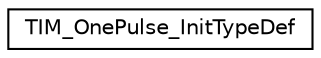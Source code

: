digraph "Graphical Class Hierarchy"
{
 // LATEX_PDF_SIZE
  edge [fontname="Helvetica",fontsize="10",labelfontname="Helvetica",labelfontsize="10"];
  node [fontname="Helvetica",fontsize="10",shape=record];
  rankdir="LR";
  Node0 [label="TIM_OnePulse_InitTypeDef",height=0.2,width=0.4,color="black", fillcolor="white", style="filled",URL="$structTIM__OnePulse__InitTypeDef.html",tooltip="TIM One Pulse Mode Configuration Structure definition."];
}
